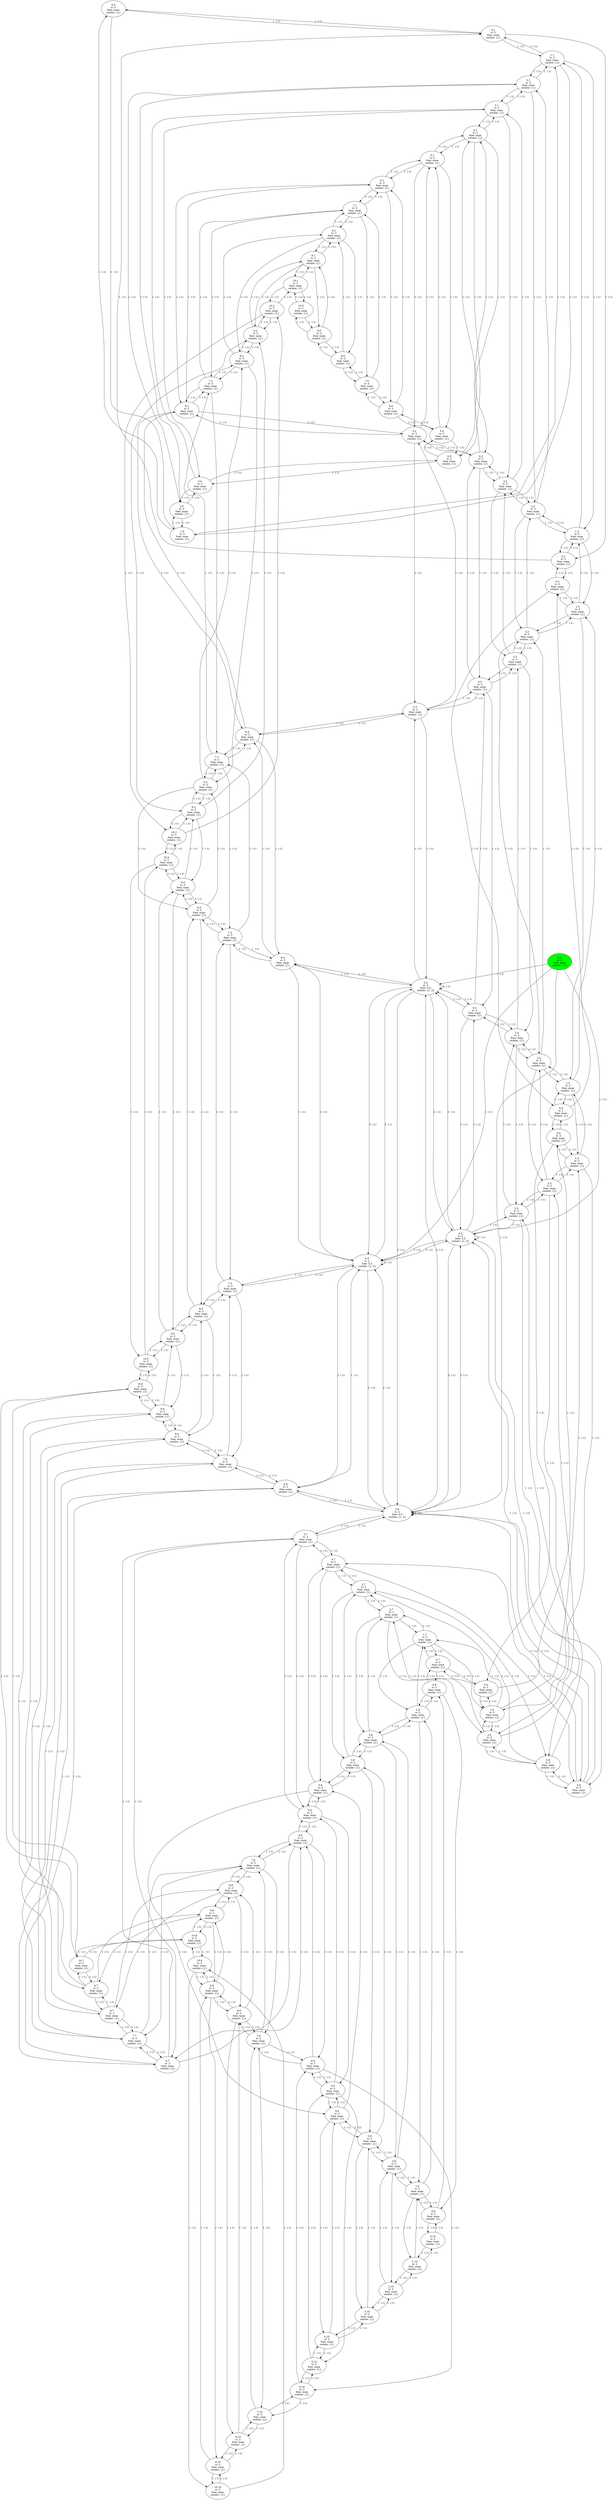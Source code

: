 digraph "stromrallye2.txt_fields" {
	compound=true
	"0_0" [label="0,0
ic: 2
free: none
swlolw: {1}" pos="0.0,30.799999999999997!"]
	"0_1" [label="0,1
ic: 2
free: none
swlolw: {1}" pos="0.0,28.0!"]
	"0_2" [label="0,2
ic: 2
free: none
swlolw: {1}" pos="0.0,25.2!"]
	"0_3" [label="0,3
ic: 2
free: none
swlolw: {1}" pos="0.0,22.4!"]
	"0_4" [label="0,4
ic: 2
free: none
swlolw: {1}" pos="0.0,19.599999999999998!"]
	"0_5" [label="0,5
ic: 2
free: none
swlolw: {1}" pos="0.0,16.799999999999997!"]
	"0_6" [label="0,6
ic: 2
free: none
swlolw: {1}" pos="0.0,14.0!"]
	"0_7" [label="0,7
ic: 2
free: none
swlolw: {1}" pos="0.0,11.2!"]
	"0_8" [label="0,8
ic: 2
free: none
swlolw: {1}" pos="0.0,8.399999999999999!"]
	"0_9" [label="0,9
ic: 2
free: none
swlolw: {1}" pos="0.0,5.6!"]
	"0_10" [label="0,10
ic: 2
free: none
swlolw: {1}" pos="0.0,2.8!"]
	"1_0" [label="1,0
ic: 2
free: none
swlolw: {1}" pos="2.8,30.799999999999997!"]
	"1_1" [label="1,1
ic: 2
free: none
swlolw: {1}" pos="2.8,28.0!"]
	"1_2" [label="1,2
ic: 2
free: none
swlolw: {1}" pos="2.8,25.2!"]
	"1_3" [label="1,3
ic: 2
free: none
swlolw: {1}" pos="2.8,22.4!"]
	"1_4" [label="1,4
ic: 2
free: none
swlolw: {1}" pos="2.8,19.599999999999998!"]
	"1_5" [label="1,5
ic: 2
free: none
swlolw: {1}" pos="2.8,16.799999999999997!"]
	"1_6" [label="1,6
ic: 2
free: none
swlolw: {1}" pos="2.8,14.0!"]
	"1_7" [label="1,7
ic: 2
free: none
swlolw: {1}" pos="2.8,11.2!"]
	"1_8" [label="1,8
ic: 2
free: none
swlolw: {1}" pos="2.8,8.399999999999999!"]
	"1_9" [label="1,9
ic: 2
free: none
swlolw: {1}" pos="2.8,5.6!"]
	"1_10" [label="1,10
ic: 2
free: none
swlolw: {1}" pos="2.8,2.8!"]
	"2_0" [label="2,0
ic: 2
free: none
swlolw: {1}" pos="5.6,30.799999999999997!"]
	"2_1" [label="2,1
ic: 2
free: none
swlolw: {1}" pos="5.6,28.0!"]
	"2_2" [label="2,2
ic: 2
free: none
swlolw: {1}" pos="5.6,25.2!"]
	"2_3" [label="2,3
ic: 2
free: none
swlolw: {1}" pos="5.6,22.4!"]
	"2_4" [label="2,4
ic: 2
free: none
swlolw: {1}" pos="5.6,19.599999999999998!"]
	"2_5" [label="2,5
ic: 2
free: none
swlolw: {1}" pos="5.6,16.799999999999997!"]
	"2_6" [label="2,6
ic: 2
free: none
swlolw: {1}" pos="5.6,14.0!"]
	"2_7" [label="2,7
ic: 2
free: none
swlolw: {1}" pos="5.6,11.2!"]
	"2_8" [label="2,8
ic: 2
free: none
swlolw: {1}" pos="5.6,8.399999999999999!"]
	"2_9" [label="2,9
ic: 2
free: none
swlolw: {1}" pos="5.6,5.6!"]
	"2_10" [label="2,10
ic: 2
free: none
swlolw: {1}" pos="5.6,2.8!"]
	"3_0" [label="3,0
ic: 2
free: none
swlolw: {1}" pos="8.399999999999999,30.799999999999997!"]
	"3_1" [label="3,1
ic: 2
free: none
swlolw: {1}" pos="8.399999999999999,28.0!"]
	"3_2" [label="3,2
ic: 2
free: none
swlolw: {1}" pos="8.399999999999999,25.2!"]
	"3_3" [label="3,3
ic: 2
free: none
swlolw: {1}" pos="8.399999999999999,22.4!"]
	"3_4" [label="3,4
ic: 2
free: none
swlolw: {1}" pos="8.399999999999999,19.599999999999998!"]
	"3_5" [label="3,5
ic: 2
free: none
swlolw: {1}" pos="8.399999999999999,16.799999999999997!"]
	"3_6" [label="3,6
ic: 2
free: none
swlolw: {1}" pos="8.399999999999999,14.0!"]
	"3_7" [label="3,7
ic: 2
free: none
swlolw: {1}" pos="8.399999999999999,11.2!"]
	"3_8" [label="3,8
ic: 2
free: none
swlolw: {1}" pos="8.399999999999999,8.399999999999999!"]
	"3_9" [label="3,9
ic: 2
free: none
swlolw: {1}" pos="8.399999999999999,5.6!"]
	"3_10" [label="3,10
ic: 2
free: none
swlolw: {1}" pos="8.399999999999999,2.8!"]
	"4_0" [label="4,0
ic: 2
free: none
swlolw: {1}" pos="11.2,30.799999999999997!"]
	"4_1" [label="4,1
ic: 2
free: none
swlolw: {1}" pos="11.2,28.0!"]
	"4_2" [label="4,2
ic: 2
free: none
swlolw: {1}" pos="11.2,25.2!"]
	"4_3" [label="4,3
ic: 2
free: none
swlolw: {1}" pos="11.2,22.4!"]
	"4_4" [label="4,4
ic: 2
free: none
swlolw: {1}" pos="11.2,19.599999999999998!"]
	"4_5" [label="4,5
ic: 2
free: 5,5
swlolw: {1, 2}" pos="11.2,16.799999999999997!"]
	"4_6" [label="4,6
ic: 2
free: none
swlolw: {1}" pos="11.2,14.0!"]
	"4_7" [label="4,7
ic: 2
free: none
swlolw: {1}" pos="11.2,11.2!"]
	"4_8" [label="4,8
ic: 2
free: none
swlolw: {1}" pos="11.2,8.399999999999999!"]
	"4_9" [label="4,9
ic: 2
free: none
swlolw: {1}" pos="11.2,5.6!"]
	"4_10" [label="4,10
ic: 2
free: none
swlolw: {1}" pos="11.2,2.8!"]
	"5_0" [label="5,0
ic: 2
free: none
swlolw: {1}" pos="14.0,30.799999999999997!"]
	"5_1" [label="5,1
ic: 2
free: none
swlolw: {1}" pos="14.0,28.0!"]
	"5_2" [label="5,2
ic: 2
free: none
swlolw: {1}" pos="14.0,25.2!"]
	"5_3" [label="5,3
ic: 2
free: none
swlolw: {1}" pos="14.0,22.4!"]
	"5_4" [label="5,4
ic: 2
free: 5,5
swlolw: {1, 2}" pos="14.0,19.599999999999998!"]
	"5_6" [label="5,6
ic: 2
free: 5,5
swlolw: {1, 2}" pos="14.0,14.0!"]
	"5_7" [label="5,7
ic: 2
free: none
swlolw: {1}" pos="14.0,11.2!"]
	"5_8" [label="5,8
ic: 2
free: none
swlolw: {1}" pos="14.0,8.399999999999999!"]
	"5_9" [label="5,9
ic: 2
free: none
swlolw: {1}" pos="14.0,5.6!"]
	"5_10" [label="5,10
ic: 2
free: none
swlolw: {1}" pos="14.0,2.8!"]
	"6_0" [label="6,0
ic: 2
free: none
swlolw: {1}" pos="16.799999999999997,30.799999999999997!"]
	"6_1" [label="6,1
ic: 2
free: none
swlolw: {1}" pos="16.799999999999997,28.0!"]
	"6_2" [label="6,2
ic: 2
free: none
swlolw: {1}" pos="16.799999999999997,25.2!"]
	"6_3" [label="6,3
ic: 2
free: none
swlolw: {1}" pos="16.799999999999997,22.4!"]
	"6_4" [label="6,4
ic: 2
free: none
swlolw: {1}" pos="16.799999999999997,19.599999999999998!"]
	"6_5" [label="6,5
ic: 2
free: 5,5
swlolw: {1, 2}" pos="16.799999999999997,16.799999999999997!"]
	"6_6" [label="6,6
ic: 2
free: none
swlolw: {1}" pos="16.799999999999997,14.0!"]
	"6_7" [label="6,7
ic: 2
free: none
swlolw: {1}" pos="16.799999999999997,11.2!"]
	"6_8" [label="6,8
ic: 2
free: none
swlolw: {1}" pos="16.799999999999997,8.399999999999999!"]
	"6_9" [label="6,9
ic: 2
free: none
swlolw: {1}" pos="16.799999999999997,5.6!"]
	"6_10" [label="6,10
ic: 2
free: none
swlolw: {1}" pos="16.799999999999997,2.8!"]
	"7_0" [label="7,0
ic: 2
free: none
swlolw: {1}" pos="19.599999999999998,30.799999999999997!"]
	"7_1" [label="7,1
ic: 2
free: none
swlolw: {1}" pos="19.599999999999998,28.0!"]
	"7_2" [label="7,2
ic: 2
free: none
swlolw: {1}" pos="19.599999999999998,25.2!"]
	"7_3" [label="7,3
ic: 2
free: none
swlolw: {1}" pos="19.599999999999998,22.4!"]
	"7_4" [label="7,4
ic: 2
free: none
swlolw: {1}" pos="19.599999999999998,19.599999999999998!"]
	"7_5" [label="7,5
ic: 2
free: none
swlolw: {1}" pos="19.599999999999998,16.799999999999997!"]
	"7_6" [label="7,6
ic: 2
free: none
swlolw: {1}" pos="19.599999999999998,14.0!"]
	"7_7" [label="7,7
ic: 2
free: none
swlolw: {1}" pos="19.599999999999998,11.2!"]
	"7_8" [label="7,8
ic: 2
free: none
swlolw: {1}" pos="19.599999999999998,8.399999999999999!"]
	"7_9" [label="7,9
ic: 2
free: none
swlolw: {1}" pos="19.599999999999998,5.6!"]
	"7_10" [label="7,10
ic: 2
free: none
swlolw: {1}" pos="19.599999999999998,2.8!"]
	"8_0" [label="8,0
ic: 2
free: none
swlolw: {1}" pos="22.4,30.799999999999997!"]
	"8_1" [label="8,1
ic: 2
free: none
swlolw: {1}" pos="22.4,28.0!"]
	"8_2" [label="8,2
ic: 2
free: none
swlolw: {1}" pos="22.4,25.2!"]
	"8_3" [label="8,3
ic: 2
free: none
swlolw: {1}" pos="22.4,22.4!"]
	"8_4" [label="8,4
ic: 2
free: none
swlolw: {1}" pos="22.4,19.599999999999998!"]
	"8_5" [label="8,5
ic: 2
free: none
swlolw: {1}" pos="22.4,16.799999999999997!"]
	"8_6" [label="8,6
ic: 2
free: none
swlolw: {1}" pos="22.4,14.0!"]
	"8_7" [label="8,7
ic: 2
free: none
swlolw: {1}" pos="22.4,11.2!"]
	"8_8" [label="8,8
ic: 2
free: none
swlolw: {1}" pos="22.4,8.399999999999999!"]
	"8_9" [label="8,9
ic: 2
free: none
swlolw: {1}" pos="22.4,5.6!"]
	"8_10" [label="8,10
ic: 2
free: none
swlolw: {1}" pos="22.4,2.8!"]
	"9_0" [label="9,0
ic: 2
free: none
swlolw: {1}" pos="25.2,30.799999999999997!"]
	"9_1" [label="9,1
ic: 2
free: none
swlolw: {1}" pos="25.2,28.0!"]
	"9_2" [label="9,2
ic: 2
free: none
swlolw: {1}" pos="25.2,25.2!"]
	"9_3" [label="9,3
ic: 2
free: none
swlolw: {1}" pos="25.2,22.4!"]
	"9_4" [label="9,4
ic: 2
free: none
swlolw: {1}" pos="25.2,19.599999999999998!"]
	"9_5" [label="9,5
ic: 2
free: none
swlolw: {1}" pos="25.2,16.799999999999997!"]
	"9_6" [label="9,6
ic: 2
free: none
swlolw: {1}" pos="25.2,14.0!"]
	"9_7" [label="9,7
ic: 2
free: none
swlolw: {1}" pos="25.2,11.2!"]
	"9_8" [label="9,8
ic: 2
free: none
swlolw: {1}" pos="25.2,8.399999999999999!"]
	"9_9" [label="9,9
ic: 2
free: none
swlolw: {1}" pos="25.2,5.6!"]
	"9_10" [label="9,10
ic: 2
free: none
swlolw: {1}" pos="25.2,2.8!"]
	"10_0" [label="10,0
ic: 2
free: none
swlolw: {1}" pos="28.0,30.799999999999997!"]
	"10_1" [label="10,1
ic: 2
free: none
swlolw: {1}" pos="28.0,28.0!"]
	"10_2" [label="10,2
ic: 2
free: none
swlolw: {1}" pos="28.0,25.2!"]
	"10_3" [label="10,3
ic: 2
free: none
swlolw: {1}" pos="28.0,22.4!"]
	"10_4" [label="10,4
ic: 2
free: none
swlolw: {1}" pos="28.0,19.599999999999998!"]
	"10_5" [label="10,5
ic: 2
free: none
swlolw: {1}" pos="28.0,16.799999999999997!"]
	"10_6" [label="10,6
ic: 2
free: none
swlolw: {1}" pos="28.0,14.0!"]
	"10_7" [label="10,7
ic: 2
free: none
swlolw: {1}" pos="28.0,11.2!"]
	"10_8" [label="10,8
ic: 2
free: none
swlolw: {1}" pos="28.0,8.399999999999999!"]
	"10_9" [label="10,9
ic: 2
free: none
swlolw: {1}" pos="28.0,5.6!"]
	"10_10" [label="10,10
ic: 2
free: none
swlolw: {1}" pos="28.0,2.8!"]
	"5_5" [label="5,5
ic: 2
free: none
swlolw: {1}" fillcolor=green pos="14.0,16.799999999999997!" style=filled]
	"0_0" -> "1_0" [label="1  (-1) "]
	"0_0" -> "0_1" [label="1  (-1) "]
	"0_1" -> "0_0" [label="1  (-1) "]
	"0_1" -> "1_1" [label="1  (-1) "]
	"0_1" -> "0_2" [label="1  (-1) "]
	"0_2" -> "0_1" [label="1  (-1) "]
	"0_2" -> "1_2" [label="1  (-1) "]
	"0_2" -> "0_3" [label="1  (-1) "]
	"0_3" -> "0_2" [label="1  (-1) "]
	"0_3" -> "1_3" [label="1  (-1) "]
	"0_3" -> "0_4" [label="1  (-1) "]
	"0_4" -> "0_3" [label="1  (-1) "]
	"0_4" -> "1_4" [label="1  (-1) "]
	"0_4" -> "0_5" [label="1  (-1) "]
	"0_5" -> "0_4" [label="1  (-1) "]
	"0_5" -> "1_5" [label="1  (-1) "]
	"0_5" -> "0_6" [label="1  (-1) "]
	"0_6" -> "0_5" [label="1  (-1) "]
	"0_6" -> "1_6" [label="1  (-1) "]
	"0_6" -> "0_7" [label="1  (-1) "]
	"0_7" -> "0_6" [label="1  (-1) "]
	"0_7" -> "1_7" [label="1  (-1) "]
	"0_7" -> "0_8" [label="1  (-1) "]
	"0_8" -> "0_7" [label="1  (-1) "]
	"0_8" -> "1_8" [label="1  (-1) "]
	"0_8" -> "0_9" [label="1  (-1) "]
	"0_9" -> "0_8" [label="1  (-1) "]
	"0_9" -> "1_9" [label="1  (-1) "]
	"0_9" -> "0_10" [label="1  (-1) "]
	"0_10" -> "0_9" [label="1  (-1) "]
	"0_10" -> "1_10" [label="1  (-1) "]
	"1_0" -> "0_0" [label="1  (-1) "]
	"1_0" -> "2_0" [label="1  (-1) "]
	"1_0" -> "1_1" [label="1  (-1) "]
	"1_1" -> "1_0" [label="1  (-1) "]
	"1_1" -> "0_1" [label="1  (-1) "]
	"1_1" -> "2_1" [label="1  (-1) "]
	"1_1" -> "1_2" [label="1  (-1) "]
	"1_2" -> "1_1" [label="1  (-1) "]
	"1_2" -> "0_2" [label="1  (-1) "]
	"1_2" -> "2_2" [label="1  (-1) "]
	"1_2" -> "1_3" [label="1  (-1) "]
	"1_3" -> "1_2" [label="1  (-1) "]
	"1_3" -> "0_3" [label="1  (-1) "]
	"1_3" -> "2_3" [label="1  (-1) "]
	"1_3" -> "1_4" [label="1  (-1) "]
	"1_4" -> "1_3" [label="1  (-1) "]
	"1_4" -> "0_4" [label="1  (-1) "]
	"1_4" -> "2_4" [label="1  (-1) "]
	"1_4" -> "1_5" [label="1  (-1) "]
	"1_5" -> "1_4" [label="1  (-1) "]
	"1_5" -> "0_5" [label="1  (-1) "]
	"1_5" -> "2_5" [label="1  (-1) "]
	"1_5" -> "1_6" [label="1  (-1) "]
	"1_6" -> "1_5" [label="1  (-1) "]
	"1_6" -> "0_6" [label="1  (-1) "]
	"1_6" -> "2_6" [label="1  (-1) "]
	"1_6" -> "1_7" [label="1  (-1) "]
	"1_7" -> "1_6" [label="1  (-1) "]
	"1_7" -> "0_7" [label="1  (-1) "]
	"1_7" -> "2_7" [label="1  (-1) "]
	"1_7" -> "1_8" [label="1  (-1) "]
	"1_8" -> "1_7" [label="1  (-1) "]
	"1_8" -> "0_8" [label="1  (-1) "]
	"1_8" -> "2_8" [label="1  (-1) "]
	"1_8" -> "1_9" [label="1  (-1) "]
	"1_9" -> "1_8" [label="1  (-1) "]
	"1_9" -> "0_9" [label="1  (-1) "]
	"1_9" -> "2_9" [label="1  (-1) "]
	"1_9" -> "1_10" [label="1  (-1) "]
	"1_10" -> "1_9" [label="1  (-1) "]
	"1_10" -> "0_10" [label="1  (-1) "]
	"1_10" -> "2_10" [label="1  (-1) "]
	"2_0" -> "1_0" [label="1  (-1) "]
	"2_0" -> "3_0" [label="1  (-1) "]
	"2_0" -> "2_1" [label="1  (-1) "]
	"2_1" -> "2_0" [label="1  (-1) "]
	"2_1" -> "1_1" [label="1  (-1) "]
	"2_1" -> "3_1" [label="1  (-1) "]
	"2_1" -> "2_2" [label="1  (-1) "]
	"2_2" -> "2_1" [label="1  (-1) "]
	"2_2" -> "1_2" [label="1  (-1) "]
	"2_2" -> "3_2" [label="1  (-1) "]
	"2_2" -> "2_3" [label="1  (-1) "]
	"2_3" -> "2_2" [label="1  (-1) "]
	"2_3" -> "1_3" [label="1  (-1) "]
	"2_3" -> "3_3" [label="1  (-1) "]
	"2_3" -> "2_4" [label="1  (-1) "]
	"2_4" -> "2_3" [label="1  (-1) "]
	"2_4" -> "1_4" [label="1  (-1) "]
	"2_4" -> "3_4" [label="1  (-1) "]
	"2_4" -> "2_5" [label="1  (-1) "]
	"2_5" -> "2_4" [label="1  (-1) "]
	"2_5" -> "1_5" [label="1  (-1) "]
	"2_5" -> "3_5" [label="1  (-1) "]
	"2_5" -> "2_6" [label="1  (-1) "]
	"2_6" -> "2_5" [label="1  (-1) "]
	"2_6" -> "1_6" [label="1  (-1) "]
	"2_6" -> "3_6" [label="1  (-1) "]
	"2_6" -> "2_7" [label="1  (-1) "]
	"2_7" -> "2_6" [label="1  (-1) "]
	"2_7" -> "1_7" [label="1  (-1) "]
	"2_7" -> "3_7" [label="1  (-1) "]
	"2_7" -> "2_8" [label="1  (-1) "]
	"2_8" -> "2_7" [label="1  (-1) "]
	"2_8" -> "1_8" [label="1  (-1) "]
	"2_8" -> "3_8" [label="1  (-1) "]
	"2_8" -> "2_9" [label="1  (-1) "]
	"2_9" -> "2_8" [label="1  (-1) "]
	"2_9" -> "1_9" [label="1  (-1) "]
	"2_9" -> "3_9" [label="1  (-1) "]
	"2_9" -> "2_10" [label="1  (-1) "]
	"2_10" -> "2_9" [label="1  (-1) "]
	"2_10" -> "1_10" [label="1  (-1) "]
	"2_10" -> "3_10" [label="1  (-1) "]
	"3_0" -> "2_0" [label="1  (-1) "]
	"3_0" -> "4_0" [label="1  (-1) "]
	"3_0" -> "3_1" [label="1  (-1) "]
	"3_1" -> "3_0" [label="1  (-1) "]
	"3_1" -> "2_1" [label="1  (-1) "]
	"3_1" -> "4_1" [label="1  (-1) "]
	"3_1" -> "3_2" [label="1  (-1) "]
	"3_2" -> "3_1" [label="1  (-1) "]
	"3_2" -> "2_2" [label="1  (-1) "]
	"3_2" -> "4_2" [label="1  (-1) "]
	"3_2" -> "3_3" [label="1  (-1) "]
	"3_3" -> "3_2" [label="1  (-1) "]
	"3_3" -> "2_3" [label="1  (-1) "]
	"3_3" -> "4_3" [label="1  (-1) "]
	"3_3" -> "3_4" [label="1  (-1) "]
	"3_4" -> "3_3" [label="1  (-1) "]
	"3_4" -> "2_4" [label="1  (-1) "]
	"3_4" -> "4_4" [label="1  (-1) "]
	"3_4" -> "3_5" [label="1  (-1) "]
	"3_5" -> "3_4" [label="1  (-1) "]
	"3_5" -> "2_5" [label="1  (-1) "]
	"3_5" -> "4_5" [label="1  (-1) "]
	"3_5" -> "3_6" [label="1  (-1) "]
	"3_6" -> "3_5" [label="1  (-1) "]
	"3_6" -> "2_6" [label="1  (-1) "]
	"3_6" -> "4_6" [label="1  (-1) "]
	"3_6" -> "3_7" [label="1  (-1) "]
	"3_7" -> "3_6" [label="1  (-1) "]
	"3_7" -> "2_7" [label="1  (-1) "]
	"3_7" -> "4_7" [label="1  (-1) "]
	"3_7" -> "3_8" [label="1  (-1) "]
	"3_8" -> "3_7" [label="1  (-1) "]
	"3_8" -> "2_8" [label="1  (-1) "]
	"3_8" -> "4_8" [label="1  (-1) "]
	"3_8" -> "3_9" [label="1  (-1) "]
	"3_9" -> "3_8" [label="1  (-1) "]
	"3_9" -> "2_9" [label="1  (-1) "]
	"3_9" -> "4_9" [label="1  (-1) "]
	"3_9" -> "3_10" [label="1  (-1) "]
	"3_10" -> "3_9" [label="1  (-1) "]
	"3_10" -> "2_10" [label="1  (-1) "]
	"3_10" -> "4_10" [label="1  (-1) "]
	"4_0" -> "3_0" [label="1  (-1) "]
	"4_0" -> "5_0" [label="1  (-1) "]
	"4_0" -> "4_1" [label="1  (-1) "]
	"4_1" -> "4_0" [label="1  (-1) "]
	"4_1" -> "3_1" [label="1  (-1) "]
	"4_1" -> "5_1" [label="1  (-1) "]
	"4_1" -> "4_2" [label="1  (-1) "]
	"4_2" -> "4_1" [label="1  (-1) "]
	"4_2" -> "3_2" [label="1  (-1) "]
	"4_2" -> "5_2" [label="1  (-1) "]
	"4_2" -> "4_3" [label="1  (-1) "]
	"4_3" -> "4_2" [label="1  (-1) "]
	"4_3" -> "3_3" [label="1  (-1) "]
	"4_3" -> "5_3" [label="1  (-1) "]
	"4_3" -> "4_4" [label="1  (-1) "]
	"4_4" -> "4_3" [label="1  (-1) "]
	"4_4" -> "3_4" [label="1  (-1) "]
	"4_4" -> "5_4" [label="1  (-1) "]
	"4_4" -> "4_5" [label="1  (-1) "]
	"4_5" -> "4_4" [label="1  (-1) "]
	"4_5" -> "3_5" [label="1  (-1) "]
	"4_5" -> "4_6" [label="1  (-1) "]
	"4_5" -> "5_4" [label="2  (-1) "]
	"4_5" -> "6_5" [label="2  (-1) "]
	"4_5" -> "5_6" [label="2  (-1) "]
	"4_5" -> "4_5" [label="2  (-1) "]
	"4_6" -> "4_5" [label="1  (-1) "]
	"4_6" -> "3_6" [label="1  (-1) "]
	"4_6" -> "5_6" [label="1  (-1) "]
	"4_6" -> "4_7" [label="1  (-1) "]
	"4_7" -> "4_6" [label="1  (-1) "]
	"4_7" -> "3_7" [label="1  (-1) "]
	"4_7" -> "5_7" [label="1  (-1) "]
	"4_7" -> "4_8" [label="1  (-1) "]
	"4_8" -> "4_7" [label="1  (-1) "]
	"4_8" -> "3_8" [label="1  (-1) "]
	"4_8" -> "5_8" [label="1  (-1) "]
	"4_8" -> "4_9" [label="1  (-1) "]
	"4_9" -> "4_8" [label="1  (-1) "]
	"4_9" -> "3_9" [label="1  (-1) "]
	"4_9" -> "5_9" [label="1  (-1) "]
	"4_9" -> "4_10" [label="1  (-1) "]
	"4_10" -> "4_9" [label="1  (-1) "]
	"4_10" -> "3_10" [label="1  (-1) "]
	"4_10" -> "5_10" [label="1  (-1) "]
	"5_0" -> "4_0" [label="1  (-1) "]
	"5_0" -> "6_0" [label="1  (-1) "]
	"5_0" -> "5_1" [label="1  (-1) "]
	"5_1" -> "5_0" [label="1  (-1) "]
	"5_1" -> "4_1" [label="1  (-1) "]
	"5_1" -> "6_1" [label="1  (-1) "]
	"5_1" -> "5_2" [label="1  (-1) "]
	"5_2" -> "5_1" [label="1  (-1) "]
	"5_2" -> "4_2" [label="1  (-1) "]
	"5_2" -> "6_2" [label="1  (-1) "]
	"5_2" -> "5_3" [label="1  (-1) "]
	"5_3" -> "5_2" [label="1  (-1) "]
	"5_3" -> "4_3" [label="1  (-1) "]
	"5_3" -> "6_3" [label="1  (-1) "]
	"5_3" -> "5_4" [label="1  (-1) "]
	"5_4" -> "5_3" [label="1  (-1) "]
	"5_4" -> "4_4" [label="1  (-1) "]
	"5_4" -> "6_4" [label="1  (-1) "]
	"5_4" -> "5_6" [label="2  (-1) "]
	"5_4" -> "6_5" [label="2  (-1) "]
	"5_4" -> "4_5" [label="2  (-1) "]
	"5_4" -> "5_4" [label="2  (-1) "]
	"5_6" -> "4_6" [label="1  (-1) "]
	"5_6" -> "6_6" [label="1  (-1) "]
	"5_6" -> "5_7" [label="1  (-1) "]
	"5_6" -> "5_4" [label="2  (-1) "]
	"5_6" -> "4_5" [label="2  (-1) "]
	"5_6" -> "6_5" [label="2  (-1) "]
	"5_6" -> "5_6" [label="2  (-1) "]
	"5_7" -> "5_6" [label="1  (-1) "]
	"5_7" -> "4_7" [label="1  (-1) "]
	"5_7" -> "6_7" [label="1  (-1) "]
	"5_7" -> "5_8" [label="1  (-1) "]
	"5_8" -> "5_7" [label="1  (-1) "]
	"5_8" -> "4_8" [label="1  (-1) "]
	"5_8" -> "6_8" [label="1  (-1) "]
	"5_8" -> "5_9" [label="1  (-1) "]
	"5_9" -> "5_8" [label="1  (-1) "]
	"5_9" -> "4_9" [label="1  (-1) "]
	"5_9" -> "6_9" [label="1  (-1) "]
	"5_9" -> "5_10" [label="1  (-1) "]
	"5_10" -> "5_9" [label="1  (-1) "]
	"5_10" -> "4_10" [label="1  (-1) "]
	"5_10" -> "6_10" [label="1  (-1) "]
	"6_0" -> "5_0" [label="1  (-1) "]
	"6_0" -> "7_0" [label="1  (-1) "]
	"6_0" -> "6_1" [label="1  (-1) "]
	"6_1" -> "6_0" [label="1  (-1) "]
	"6_1" -> "5_1" [label="1  (-1) "]
	"6_1" -> "7_1" [label="1  (-1) "]
	"6_1" -> "6_2" [label="1  (-1) "]
	"6_2" -> "6_1" [label="1  (-1) "]
	"6_2" -> "5_2" [label="1  (-1) "]
	"6_2" -> "7_2" [label="1  (-1) "]
	"6_2" -> "6_3" [label="1  (-1) "]
	"6_3" -> "6_2" [label="1  (-1) "]
	"6_3" -> "5_3" [label="1  (-1) "]
	"6_3" -> "7_3" [label="1  (-1) "]
	"6_3" -> "6_4" [label="1  (-1) "]
	"6_4" -> "6_3" [label="1  (-1) "]
	"6_4" -> "5_4" [label="1  (-1) "]
	"6_4" -> "7_4" [label="1  (-1) "]
	"6_4" -> "6_5" [label="1  (-1) "]
	"6_5" -> "6_4" [label="1  (-1) "]
	"6_5" -> "7_5" [label="1  (-1) "]
	"6_5" -> "6_6" [label="1  (-1) "]
	"6_5" -> "5_4" [label="2  (-1) "]
	"6_5" -> "4_5" [label="2  (-1) "]
	"6_5" -> "5_6" [label="2  (-1) "]
	"6_5" -> "6_5" [label="2  (-1) "]
	"6_6" -> "6_5" [label="1  (-1) "]
	"6_6" -> "5_6" [label="1  (-1) "]
	"6_6" -> "7_6" [label="1  (-1) "]
	"6_6" -> "6_7" [label="1  (-1) "]
	"6_7" -> "6_6" [label="1  (-1) "]
	"6_7" -> "5_7" [label="1  (-1) "]
	"6_7" -> "7_7" [label="1  (-1) "]
	"6_7" -> "6_8" [label="1  (-1) "]
	"6_8" -> "6_7" [label="1  (-1) "]
	"6_8" -> "5_8" [label="1  (-1) "]
	"6_8" -> "7_8" [label="1  (-1) "]
	"6_8" -> "6_9" [label="1  (-1) "]
	"6_9" -> "6_8" [label="1  (-1) "]
	"6_9" -> "5_9" [label="1  (-1) "]
	"6_9" -> "7_9" [label="1  (-1) "]
	"6_9" -> "6_10" [label="1  (-1) "]
	"6_10" -> "6_9" [label="1  (-1) "]
	"6_10" -> "5_10" [label="1  (-1) "]
	"6_10" -> "7_10" [label="1  (-1) "]
	"7_0" -> "6_0" [label="1  (-1) "]
	"7_0" -> "8_0" [label="1  (-1) "]
	"7_0" -> "7_1" [label="1  (-1) "]
	"7_1" -> "7_0" [label="1  (-1) "]
	"7_1" -> "6_1" [label="1  (-1) "]
	"7_1" -> "8_1" [label="1  (-1) "]
	"7_1" -> "7_2" [label="1  (-1) "]
	"7_2" -> "7_1" [label="1  (-1) "]
	"7_2" -> "6_2" [label="1  (-1) "]
	"7_2" -> "8_2" [label="1  (-1) "]
	"7_2" -> "7_3" [label="1  (-1) "]
	"7_3" -> "7_2" [label="1  (-1) "]
	"7_3" -> "6_3" [label="1  (-1) "]
	"7_3" -> "8_3" [label="1  (-1) "]
	"7_3" -> "7_4" [label="1  (-1) "]
	"7_4" -> "7_3" [label="1  (-1) "]
	"7_4" -> "6_4" [label="1  (-1) "]
	"7_4" -> "8_4" [label="1  (-1) "]
	"7_4" -> "7_5" [label="1  (-1) "]
	"7_5" -> "7_4" [label="1  (-1) "]
	"7_5" -> "6_5" [label="1  (-1) "]
	"7_5" -> "8_5" [label="1  (-1) "]
	"7_5" -> "7_6" [label="1  (-1) "]
	"7_6" -> "7_5" [label="1  (-1) "]
	"7_6" -> "6_6" [label="1  (-1) "]
	"7_6" -> "8_6" [label="1  (-1) "]
	"7_6" -> "7_7" [label="1  (-1) "]
	"7_7" -> "7_6" [label="1  (-1) "]
	"7_7" -> "6_7" [label="1  (-1) "]
	"7_7" -> "8_7" [label="1  (-1) "]
	"7_7" -> "7_8" [label="1  (-1) "]
	"7_8" -> "7_7" [label="1  (-1) "]
	"7_8" -> "6_8" [label="1  (-1) "]
	"7_8" -> "8_8" [label="1  (-1) "]
	"7_8" -> "7_9" [label="1  (-1) "]
	"7_9" -> "7_8" [label="1  (-1) "]
	"7_9" -> "6_9" [label="1  (-1) "]
	"7_9" -> "8_9" [label="1  (-1) "]
	"7_9" -> "7_10" [label="1  (-1) "]
	"7_10" -> "7_9" [label="1  (-1) "]
	"7_10" -> "6_10" [label="1  (-1) "]
	"7_10" -> "8_10" [label="1  (-1) "]
	"8_0" -> "7_0" [label="1  (-1) "]
	"8_0" -> "9_0" [label="1  (-1) "]
	"8_0" -> "8_1" [label="1  (-1) "]
	"8_1" -> "8_0" [label="1  (-1) "]
	"8_1" -> "7_1" [label="1  (-1) "]
	"8_1" -> "9_1" [label="1  (-1) "]
	"8_1" -> "8_2" [label="1  (-1) "]
	"8_2" -> "8_1" [label="1  (-1) "]
	"8_2" -> "7_2" [label="1  (-1) "]
	"8_2" -> "9_2" [label="1  (-1) "]
	"8_2" -> "8_3" [label="1  (-1) "]
	"8_3" -> "8_2" [label="1  (-1) "]
	"8_3" -> "7_3" [label="1  (-1) "]
	"8_3" -> "9_3" [label="1  (-1) "]
	"8_3" -> "8_4" [label="1  (-1) "]
	"8_4" -> "8_3" [label="1  (-1) "]
	"8_4" -> "7_4" [label="1  (-1) "]
	"8_4" -> "9_4" [label="1  (-1) "]
	"8_4" -> "8_5" [label="1  (-1) "]
	"8_5" -> "8_4" [label="1  (-1) "]
	"8_5" -> "7_5" [label="1  (-1) "]
	"8_5" -> "9_5" [label="1  (-1) "]
	"8_5" -> "8_6" [label="1  (-1) "]
	"8_6" -> "8_5" [label="1  (-1) "]
	"8_6" -> "7_6" [label="1  (-1) "]
	"8_6" -> "9_6" [label="1  (-1) "]
	"8_6" -> "8_7" [label="1  (-1) "]
	"8_7" -> "8_6" [label="1  (-1) "]
	"8_7" -> "7_7" [label="1  (-1) "]
	"8_7" -> "9_7" [label="1  (-1) "]
	"8_7" -> "8_8" [label="1  (-1) "]
	"8_8" -> "8_7" [label="1  (-1) "]
	"8_8" -> "7_8" [label="1  (-1) "]
	"8_8" -> "9_8" [label="1  (-1) "]
	"8_8" -> "8_9" [label="1  (-1) "]
	"8_9" -> "8_8" [label="1  (-1) "]
	"8_9" -> "7_9" [label="1  (-1) "]
	"8_9" -> "9_9" [label="1  (-1) "]
	"8_9" -> "8_10" [label="1  (-1) "]
	"8_10" -> "8_9" [label="1  (-1) "]
	"8_10" -> "7_10" [label="1  (-1) "]
	"8_10" -> "9_10" [label="1  (-1) "]
	"9_0" -> "8_0" [label="1  (-1) "]
	"9_0" -> "10_0" [label="1  (-1) "]
	"9_0" -> "9_1" [label="1  (-1) "]
	"9_1" -> "9_0" [label="1  (-1) "]
	"9_1" -> "8_1" [label="1  (-1) "]
	"9_1" -> "10_1" [label="1  (-1) "]
	"9_1" -> "9_2" [label="1  (-1) "]
	"9_2" -> "9_1" [label="1  (-1) "]
	"9_2" -> "8_2" [label="1  (-1) "]
	"9_2" -> "10_2" [label="1  (-1) "]
	"9_2" -> "9_3" [label="1  (-1) "]
	"9_3" -> "9_2" [label="1  (-1) "]
	"9_3" -> "8_3" [label="1  (-1) "]
	"9_3" -> "10_3" [label="1  (-1) "]
	"9_3" -> "9_4" [label="1  (-1) "]
	"9_4" -> "9_3" [label="1  (-1) "]
	"9_4" -> "8_4" [label="1  (-1) "]
	"9_4" -> "10_4" [label="1  (-1) "]
	"9_4" -> "9_5" [label="1  (-1) "]
	"9_5" -> "9_4" [label="1  (-1) "]
	"9_5" -> "8_5" [label="1  (-1) "]
	"9_5" -> "10_5" [label="1  (-1) "]
	"9_5" -> "9_6" [label="1  (-1) "]
	"9_6" -> "9_5" [label="1  (-1) "]
	"9_6" -> "8_6" [label="1  (-1) "]
	"9_6" -> "10_6" [label="1  (-1) "]
	"9_6" -> "9_7" [label="1  (-1) "]
	"9_7" -> "9_6" [label="1  (-1) "]
	"9_7" -> "8_7" [label="1  (-1) "]
	"9_7" -> "10_7" [label="1  (-1) "]
	"9_7" -> "9_8" [label="1  (-1) "]
	"9_8" -> "9_7" [label="1  (-1) "]
	"9_8" -> "8_8" [label="1  (-1) "]
	"9_8" -> "10_8" [label="1  (-1) "]
	"9_8" -> "9_9" [label="1  (-1) "]
	"9_9" -> "9_8" [label="1  (-1) "]
	"9_9" -> "8_9" [label="1  (-1) "]
	"9_9" -> "10_9" [label="1  (-1) "]
	"9_9" -> "9_10" [label="1  (-1) "]
	"9_10" -> "9_9" [label="1  (-1) "]
	"9_10" -> "8_10" [label="1  (-1) "]
	"9_10" -> "10_10" [label="1  (-1) "]
	"10_0" -> "9_0" [label="1  (-1) "]
	"10_0" -> "10_1" [label="1  (-1) "]
	"10_1" -> "10_0" [label="1  (-1) "]
	"10_1" -> "9_1" [label="1  (-1) "]
	"10_1" -> "10_2" [label="1  (-1) "]
	"10_2" -> "10_1" [label="1  (-1) "]
	"10_2" -> "9_2" [label="1  (-1) "]
	"10_2" -> "10_3" [label="1  (-1) "]
	"10_3" -> "10_2" [label="1  (-1) "]
	"10_3" -> "9_3" [label="1  (-1) "]
	"10_3" -> "10_4" [label="1  (-1) "]
	"10_4" -> "10_3" [label="1  (-1) "]
	"10_4" -> "9_4" [label="1  (-1) "]
	"10_4" -> "10_5" [label="1  (-1) "]
	"10_5" -> "10_4" [label="1  (-1) "]
	"10_5" -> "9_5" [label="1  (-1) "]
	"10_5" -> "10_6" [label="1  (-1) "]
	"10_6" -> "10_5" [label="1  (-1) "]
	"10_6" -> "9_6" [label="1  (-1) "]
	"10_6" -> "10_7" [label="1  (-1) "]
	"10_7" -> "10_6" [label="1  (-1) "]
	"10_7" -> "9_7" [label="1  (-1) "]
	"10_7" -> "10_8" [label="1  (-1) "]
	"10_8" -> "10_7" [label="1  (-1) "]
	"10_8" -> "9_8" [label="1  (-1) "]
	"10_8" -> "10_9" [label="1  (-1) "]
	"10_9" -> "10_8" [label="1  (-1) "]
	"10_9" -> "9_9" [label="1  (-1) "]
	"10_9" -> "10_10" [label="1  (-1) "]
	"10_10" -> "10_9" [label="1  (-1) "]
	"10_10" -> "9_10" [label="1  (-1) "]
	"5_5" -> "5_4" [label="1  (-1) "]
	"5_5" -> "4_5" [label="1  (-1) "]
	"5_5" -> "6_5" [label="1  (-1) "]
	"5_5" -> "5_6" [label="1  (-1) "]
}
